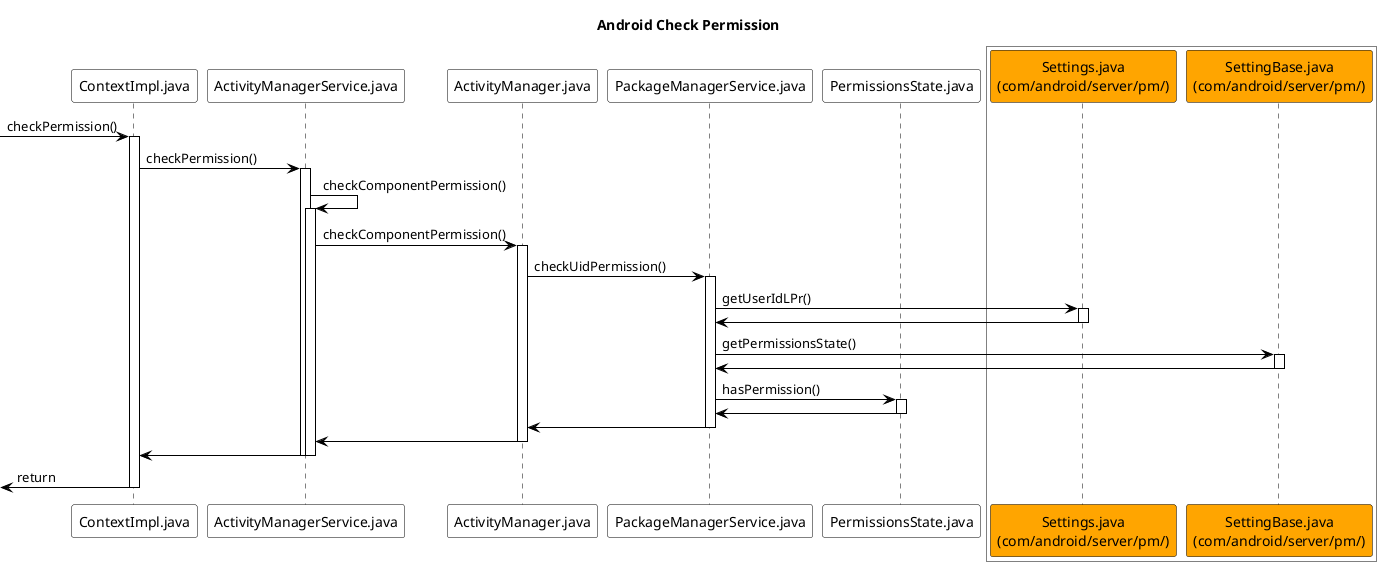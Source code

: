 @startuml
skinparam sequence {
	ArrowColor Black
	ActorBorderColor Black
	LifeLineBorderColor Black
	LifeLineBackgroundColor White

	ParticipantBorderColor Black
	ParticipantBackgroundColor White
	ParticipantFontColor Black

	BoxBorderColor Black
	BoxBackgroundColor Transparent

	GroupBorderColor Black
	GroupBackgroundColor White
}

title Android Check Permission

participant ContextImpl.java as ContextImpl
participant ActivityManagerService.java as ActivityManagerService
participant ActivityManager.java as ActivityManager
participant PackageManagerService.java as PackageManagerService
participant PermissionsState.java as PermissionsState
box
participant "Settings.java\n(com/android/server/pm/)" as Settings #ffa500
participant "SettingBase.java\n(com/android/server/pm/)" as SettingBase #ffa500
end box

->ContextImpl:checkPermission()
activate ContextImpl
ContextImpl -> ActivityManagerService:checkPermission()
activate ActivityManagerService
ActivityManagerService -> ActivityManagerService:checkComponentPermission()
activate ActivityManagerService
ActivityManagerService->ActivityManager:checkComponentPermission()
activate ActivityManager
ActivityManager->PackageManagerService:checkUidPermission()
activate PackageManagerService
PackageManagerService->Settings:getUserIdLPr()
activate Settings
Settings->PackageManagerService
deactivate Settings
PackageManagerService->SettingBase:getPermissionsState()
activate SettingBase
SettingBase->PackageManagerService
deactivate SettingBase
PackageManagerService->PermissionsState:hasPermission()
activate PermissionsState
PermissionsState -> PackageManagerService
deactivate PermissionsState
PackageManagerService -> ActivityManager
deactivate PackageManagerService
ActivityManager -> ActivityManagerService
deactivate ActivityManager
ActivityManagerService -> ContextImpl
deactivate ActivityManagerService
deactivate ActivityManagerService
<-ContextImpl:return
deactivate ContextImpl

@enduml